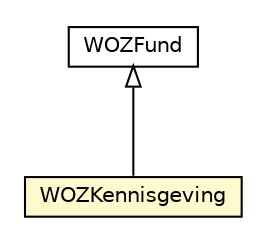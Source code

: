 #!/usr/local/bin/dot
#
# Class diagram 
# Generated by UMLGraph version R5_6-24-gf6e263 (http://www.umlgraph.org/)
#

digraph G {
	edge [fontname="Helvetica",fontsize=10,labelfontname="Helvetica",labelfontsize=10];
	node [fontname="Helvetica",fontsize=10,shape=plaintext];
	nodesep=0.25;
	ranksep=0.5;
	// nl.egem.stuf.sector.bg._0204.WOZKennisgeving
	c248032 [label=<<table title="nl.egem.stuf.sector.bg._0204.WOZKennisgeving" border="0" cellborder="1" cellspacing="0" cellpadding="2" port="p" bgcolor="lemonChiffon" href="./WOZKennisgeving.html">
		<tr><td><table border="0" cellspacing="0" cellpadding="1">
<tr><td align="center" balign="center"> WOZKennisgeving </td></tr>
		</table></td></tr>
		</table>>, URL="./WOZKennisgeving.html", fontname="Helvetica", fontcolor="black", fontsize=10.0];
	// nl.egem.stuf.sector.bg._0204.WOZFund
	c248107 [label=<<table title="nl.egem.stuf.sector.bg._0204.WOZFund" border="0" cellborder="1" cellspacing="0" cellpadding="2" port="p" href="./WOZFund.html">
		<tr><td><table border="0" cellspacing="0" cellpadding="1">
<tr><td align="center" balign="center"> WOZFund </td></tr>
		</table></td></tr>
		</table>>, URL="./WOZFund.html", fontname="Helvetica", fontcolor="black", fontsize=10.0];
	//nl.egem.stuf.sector.bg._0204.WOZKennisgeving extends nl.egem.stuf.sector.bg._0204.WOZFund
	c248107:p -> c248032:p [dir=back,arrowtail=empty];
}

